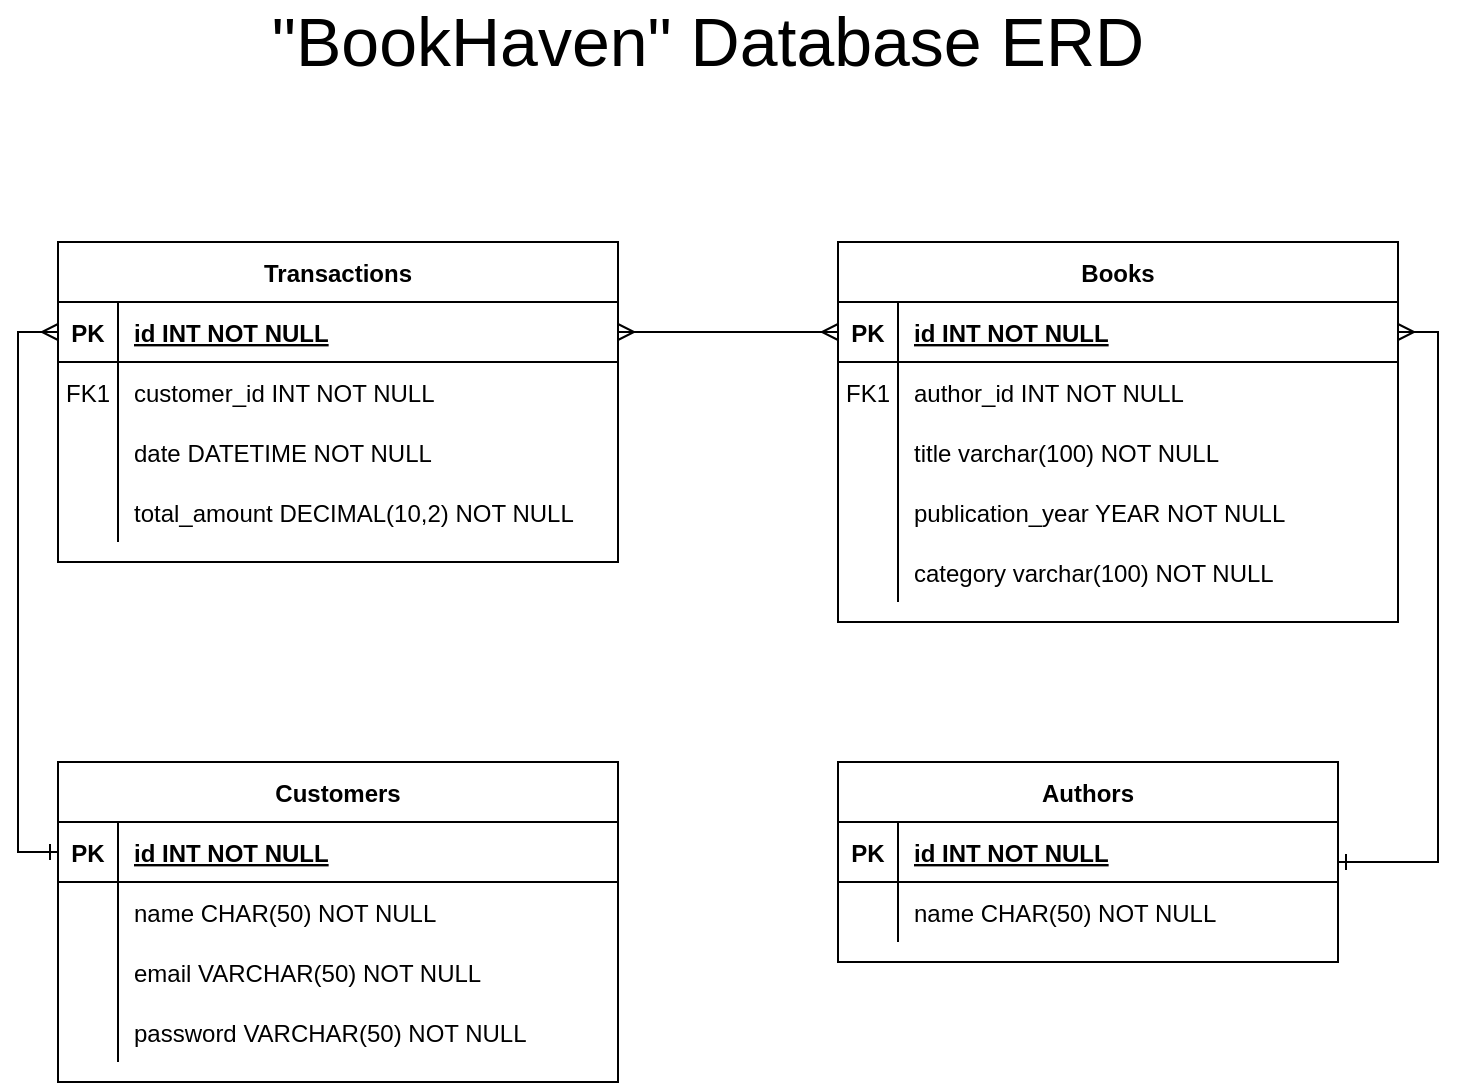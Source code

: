 <mxfile version="24.7.6">
  <diagram name="Page-1" id="IK_BU7mBWkCkEiyVAy7_">
    <mxGraphModel dx="1042" dy="663" grid="1" gridSize="10" guides="1" tooltips="1" connect="1" arrows="1" fold="1" page="1" pageScale="1" pageWidth="850" pageHeight="1100" math="0" shadow="0">
      <root>
        <mxCell id="0" />
        <mxCell id="1" parent="0" />
        <mxCell id="AP1p4i-wgMQmOn_K6MVI-1" value="Books" style="shape=table;startSize=30;container=1;collapsible=1;childLayout=tableLayout;fixedRows=1;rowLines=0;fontStyle=1;align=center;resizeLast=1;" vertex="1" parent="1">
          <mxGeometry x="490" y="180" width="280" height="190" as="geometry" />
        </mxCell>
        <mxCell id="AP1p4i-wgMQmOn_K6MVI-2" value="" style="shape=partialRectangle;collapsible=0;dropTarget=0;pointerEvents=0;fillColor=none;points=[[0,0.5],[1,0.5]];portConstraint=eastwest;top=0;left=0;right=0;bottom=1;" vertex="1" parent="AP1p4i-wgMQmOn_K6MVI-1">
          <mxGeometry y="30" width="280" height="30" as="geometry" />
        </mxCell>
        <mxCell id="AP1p4i-wgMQmOn_K6MVI-3" value="PK" style="shape=partialRectangle;overflow=hidden;connectable=0;fillColor=none;top=0;left=0;bottom=0;right=0;fontStyle=1;" vertex="1" parent="AP1p4i-wgMQmOn_K6MVI-2">
          <mxGeometry width="30" height="30" as="geometry">
            <mxRectangle width="30" height="30" as="alternateBounds" />
          </mxGeometry>
        </mxCell>
        <mxCell id="AP1p4i-wgMQmOn_K6MVI-4" value="id INT NOT NULL" style="shape=partialRectangle;overflow=hidden;connectable=0;fillColor=none;top=0;left=0;bottom=0;right=0;align=left;spacingLeft=6;fontStyle=5;" vertex="1" parent="AP1p4i-wgMQmOn_K6MVI-2">
          <mxGeometry x="30" width="250" height="30" as="geometry">
            <mxRectangle width="250" height="30" as="alternateBounds" />
          </mxGeometry>
        </mxCell>
        <mxCell id="AP1p4i-wgMQmOn_K6MVI-5" value="" style="shape=partialRectangle;collapsible=0;dropTarget=0;pointerEvents=0;fillColor=none;points=[[0,0.5],[1,0.5]];portConstraint=eastwest;top=0;left=0;right=0;bottom=0;" vertex="1" parent="AP1p4i-wgMQmOn_K6MVI-1">
          <mxGeometry y="60" width="280" height="30" as="geometry" />
        </mxCell>
        <mxCell id="AP1p4i-wgMQmOn_K6MVI-6" value="FK1" style="shape=partialRectangle;overflow=hidden;connectable=0;fillColor=none;top=0;left=0;bottom=0;right=0;" vertex="1" parent="AP1p4i-wgMQmOn_K6MVI-5">
          <mxGeometry width="30" height="30" as="geometry">
            <mxRectangle width="30" height="30" as="alternateBounds" />
          </mxGeometry>
        </mxCell>
        <mxCell id="AP1p4i-wgMQmOn_K6MVI-7" value="author_id INT NOT NULL" style="shape=partialRectangle;overflow=hidden;connectable=0;fillColor=none;top=0;left=0;bottom=0;right=0;align=left;spacingLeft=6;" vertex="1" parent="AP1p4i-wgMQmOn_K6MVI-5">
          <mxGeometry x="30" width="250" height="30" as="geometry">
            <mxRectangle width="250" height="30" as="alternateBounds" />
          </mxGeometry>
        </mxCell>
        <mxCell id="AP1p4i-wgMQmOn_K6MVI-8" style="shape=partialRectangle;collapsible=0;dropTarget=0;pointerEvents=0;fillColor=none;points=[[0,0.5],[1,0.5]];portConstraint=eastwest;top=0;left=0;right=0;bottom=0;" vertex="1" parent="AP1p4i-wgMQmOn_K6MVI-1">
          <mxGeometry y="90" width="280" height="30" as="geometry" />
        </mxCell>
        <mxCell id="AP1p4i-wgMQmOn_K6MVI-9" style="shape=partialRectangle;overflow=hidden;connectable=0;fillColor=none;top=0;left=0;bottom=0;right=0;" vertex="1" parent="AP1p4i-wgMQmOn_K6MVI-8">
          <mxGeometry width="30" height="30" as="geometry">
            <mxRectangle width="30" height="30" as="alternateBounds" />
          </mxGeometry>
        </mxCell>
        <mxCell id="AP1p4i-wgMQmOn_K6MVI-10" value="title varchar(100) NOT NULL" style="shape=partialRectangle;overflow=hidden;connectable=0;fillColor=none;top=0;left=0;bottom=0;right=0;align=left;spacingLeft=6;" vertex="1" parent="AP1p4i-wgMQmOn_K6MVI-8">
          <mxGeometry x="30" width="250" height="30" as="geometry">
            <mxRectangle width="250" height="30" as="alternateBounds" />
          </mxGeometry>
        </mxCell>
        <mxCell id="AP1p4i-wgMQmOn_K6MVI-11" style="shape=partialRectangle;collapsible=0;dropTarget=0;pointerEvents=0;fillColor=none;points=[[0,0.5],[1,0.5]];portConstraint=eastwest;top=0;left=0;right=0;bottom=0;" vertex="1" parent="AP1p4i-wgMQmOn_K6MVI-1">
          <mxGeometry y="120" width="280" height="30" as="geometry" />
        </mxCell>
        <mxCell id="AP1p4i-wgMQmOn_K6MVI-12" style="shape=partialRectangle;overflow=hidden;connectable=0;fillColor=none;top=0;left=0;bottom=0;right=0;" vertex="1" parent="AP1p4i-wgMQmOn_K6MVI-11">
          <mxGeometry width="30" height="30" as="geometry">
            <mxRectangle width="30" height="30" as="alternateBounds" />
          </mxGeometry>
        </mxCell>
        <mxCell id="AP1p4i-wgMQmOn_K6MVI-13" value="publication_year YEAR NOT NULL" style="shape=partialRectangle;overflow=hidden;connectable=0;fillColor=none;top=0;left=0;bottom=0;right=0;align=left;spacingLeft=6;" vertex="1" parent="AP1p4i-wgMQmOn_K6MVI-11">
          <mxGeometry x="30" width="250" height="30" as="geometry">
            <mxRectangle width="250" height="30" as="alternateBounds" />
          </mxGeometry>
        </mxCell>
        <mxCell id="AP1p4i-wgMQmOn_K6MVI-14" style="shape=partialRectangle;collapsible=0;dropTarget=0;pointerEvents=0;fillColor=none;points=[[0,0.5],[1,0.5]];portConstraint=eastwest;top=0;left=0;right=0;bottom=0;" vertex="1" parent="AP1p4i-wgMQmOn_K6MVI-1">
          <mxGeometry y="150" width="280" height="30" as="geometry" />
        </mxCell>
        <mxCell id="AP1p4i-wgMQmOn_K6MVI-15" style="shape=partialRectangle;overflow=hidden;connectable=0;fillColor=none;top=0;left=0;bottom=0;right=0;" vertex="1" parent="AP1p4i-wgMQmOn_K6MVI-14">
          <mxGeometry width="30" height="30" as="geometry">
            <mxRectangle width="30" height="30" as="alternateBounds" />
          </mxGeometry>
        </mxCell>
        <mxCell id="AP1p4i-wgMQmOn_K6MVI-16" value="category varchar(100) NOT NULL" style="shape=partialRectangle;overflow=hidden;connectable=0;fillColor=none;top=0;left=0;bottom=0;right=0;align=left;spacingLeft=6;" vertex="1" parent="AP1p4i-wgMQmOn_K6MVI-14">
          <mxGeometry x="30" width="250" height="30" as="geometry">
            <mxRectangle width="250" height="30" as="alternateBounds" />
          </mxGeometry>
        </mxCell>
        <mxCell id="AP1p4i-wgMQmOn_K6MVI-17" style="edgeStyle=orthogonalEdgeStyle;rounded=0;orthogonalLoop=1;jettySize=auto;html=1;entryX=1;entryY=0.5;entryDx=0;entryDy=0;startArrow=ERone;startFill=0;endArrow=ERmany;endFill=0;" edge="1" parent="1" source="AP1p4i-wgMQmOn_K6MVI-18" target="AP1p4i-wgMQmOn_K6MVI-2">
          <mxGeometry relative="1" as="geometry">
            <Array as="points">
              <mxPoint x="790" y="490" />
              <mxPoint x="790" y="225" />
            </Array>
          </mxGeometry>
        </mxCell>
        <mxCell id="AP1p4i-wgMQmOn_K6MVI-18" value="Authors" style="shape=table;startSize=30;container=1;collapsible=1;childLayout=tableLayout;fixedRows=1;rowLines=0;fontStyle=1;align=center;resizeLast=1;" vertex="1" parent="1">
          <mxGeometry x="490" y="440" width="250" height="100" as="geometry" />
        </mxCell>
        <mxCell id="AP1p4i-wgMQmOn_K6MVI-19" value="" style="shape=partialRectangle;collapsible=0;dropTarget=0;pointerEvents=0;fillColor=none;points=[[0,0.5],[1,0.5]];portConstraint=eastwest;top=0;left=0;right=0;bottom=1;" vertex="1" parent="AP1p4i-wgMQmOn_K6MVI-18">
          <mxGeometry y="30" width="250" height="30" as="geometry" />
        </mxCell>
        <mxCell id="AP1p4i-wgMQmOn_K6MVI-20" value="PK" style="shape=partialRectangle;overflow=hidden;connectable=0;fillColor=none;top=0;left=0;bottom=0;right=0;fontStyle=1;" vertex="1" parent="AP1p4i-wgMQmOn_K6MVI-19">
          <mxGeometry width="30" height="30" as="geometry">
            <mxRectangle width="30" height="30" as="alternateBounds" />
          </mxGeometry>
        </mxCell>
        <mxCell id="AP1p4i-wgMQmOn_K6MVI-21" value="id INT NOT NULL" style="shape=partialRectangle;overflow=hidden;connectable=0;fillColor=none;top=0;left=0;bottom=0;right=0;align=left;spacingLeft=6;fontStyle=5;" vertex="1" parent="AP1p4i-wgMQmOn_K6MVI-19">
          <mxGeometry x="30" width="220" height="30" as="geometry">
            <mxRectangle width="220" height="30" as="alternateBounds" />
          </mxGeometry>
        </mxCell>
        <mxCell id="AP1p4i-wgMQmOn_K6MVI-22" value="" style="shape=partialRectangle;collapsible=0;dropTarget=0;pointerEvents=0;fillColor=none;points=[[0,0.5],[1,0.5]];portConstraint=eastwest;top=0;left=0;right=0;bottom=0;" vertex="1" parent="AP1p4i-wgMQmOn_K6MVI-18">
          <mxGeometry y="60" width="250" height="30" as="geometry" />
        </mxCell>
        <mxCell id="AP1p4i-wgMQmOn_K6MVI-23" value="" style="shape=partialRectangle;overflow=hidden;connectable=0;fillColor=none;top=0;left=0;bottom=0;right=0;" vertex="1" parent="AP1p4i-wgMQmOn_K6MVI-22">
          <mxGeometry width="30" height="30" as="geometry">
            <mxRectangle width="30" height="30" as="alternateBounds" />
          </mxGeometry>
        </mxCell>
        <mxCell id="AP1p4i-wgMQmOn_K6MVI-24" value="name CHAR(50) NOT NULL" style="shape=partialRectangle;overflow=hidden;connectable=0;fillColor=none;top=0;left=0;bottom=0;right=0;align=left;spacingLeft=6;" vertex="1" parent="AP1p4i-wgMQmOn_K6MVI-22">
          <mxGeometry x="30" width="220" height="30" as="geometry">
            <mxRectangle width="220" height="30" as="alternateBounds" />
          </mxGeometry>
        </mxCell>
        <mxCell id="AP1p4i-wgMQmOn_K6MVI-25" value="Customers" style="shape=table;startSize=30;container=1;collapsible=1;childLayout=tableLayout;fixedRows=1;rowLines=0;fontStyle=1;align=center;resizeLast=1;" vertex="1" parent="1">
          <mxGeometry x="100" y="440" width="280" height="160" as="geometry" />
        </mxCell>
        <mxCell id="AP1p4i-wgMQmOn_K6MVI-26" value="" style="shape=partialRectangle;collapsible=0;dropTarget=0;pointerEvents=0;fillColor=none;points=[[0,0.5],[1,0.5]];portConstraint=eastwest;top=0;left=0;right=0;bottom=1;" vertex="1" parent="AP1p4i-wgMQmOn_K6MVI-25">
          <mxGeometry y="30" width="280" height="30" as="geometry" />
        </mxCell>
        <mxCell id="AP1p4i-wgMQmOn_K6MVI-27" value="PK" style="shape=partialRectangle;overflow=hidden;connectable=0;fillColor=none;top=0;left=0;bottom=0;right=0;fontStyle=1;" vertex="1" parent="AP1p4i-wgMQmOn_K6MVI-26">
          <mxGeometry width="30" height="30" as="geometry">
            <mxRectangle width="30" height="30" as="alternateBounds" />
          </mxGeometry>
        </mxCell>
        <mxCell id="AP1p4i-wgMQmOn_K6MVI-28" value="id INT NOT NULL" style="shape=partialRectangle;overflow=hidden;connectable=0;fillColor=none;top=0;left=0;bottom=0;right=0;align=left;spacingLeft=6;fontStyle=5;" vertex="1" parent="AP1p4i-wgMQmOn_K6MVI-26">
          <mxGeometry x="30" width="250" height="30" as="geometry">
            <mxRectangle width="250" height="30" as="alternateBounds" />
          </mxGeometry>
        </mxCell>
        <mxCell id="AP1p4i-wgMQmOn_K6MVI-29" value="" style="shape=partialRectangle;collapsible=0;dropTarget=0;pointerEvents=0;fillColor=none;points=[[0,0.5],[1,0.5]];portConstraint=eastwest;top=0;left=0;right=0;bottom=0;" vertex="1" parent="AP1p4i-wgMQmOn_K6MVI-25">
          <mxGeometry y="60" width="280" height="30" as="geometry" />
        </mxCell>
        <mxCell id="AP1p4i-wgMQmOn_K6MVI-30" value="" style="shape=partialRectangle;overflow=hidden;connectable=0;fillColor=none;top=0;left=0;bottom=0;right=0;" vertex="1" parent="AP1p4i-wgMQmOn_K6MVI-29">
          <mxGeometry width="30" height="30" as="geometry">
            <mxRectangle width="30" height="30" as="alternateBounds" />
          </mxGeometry>
        </mxCell>
        <mxCell id="AP1p4i-wgMQmOn_K6MVI-31" value="name CHAR(50) NOT NULL" style="shape=partialRectangle;overflow=hidden;connectable=0;fillColor=none;top=0;left=0;bottom=0;right=0;align=left;spacingLeft=6;" vertex="1" parent="AP1p4i-wgMQmOn_K6MVI-29">
          <mxGeometry x="30" width="250" height="30" as="geometry">
            <mxRectangle width="250" height="30" as="alternateBounds" />
          </mxGeometry>
        </mxCell>
        <mxCell id="AP1p4i-wgMQmOn_K6MVI-32" style="shape=partialRectangle;collapsible=0;dropTarget=0;pointerEvents=0;fillColor=none;points=[[0,0.5],[1,0.5]];portConstraint=eastwest;top=0;left=0;right=0;bottom=0;" vertex="1" parent="AP1p4i-wgMQmOn_K6MVI-25">
          <mxGeometry y="90" width="280" height="30" as="geometry" />
        </mxCell>
        <mxCell id="AP1p4i-wgMQmOn_K6MVI-33" style="shape=partialRectangle;overflow=hidden;connectable=0;fillColor=none;top=0;left=0;bottom=0;right=0;" vertex="1" parent="AP1p4i-wgMQmOn_K6MVI-32">
          <mxGeometry width="30" height="30" as="geometry">
            <mxRectangle width="30" height="30" as="alternateBounds" />
          </mxGeometry>
        </mxCell>
        <mxCell id="AP1p4i-wgMQmOn_K6MVI-34" value="email VARCHAR(50) NOT NULL" style="shape=partialRectangle;overflow=hidden;connectable=0;fillColor=none;top=0;left=0;bottom=0;right=0;align=left;spacingLeft=6;" vertex="1" parent="AP1p4i-wgMQmOn_K6MVI-32">
          <mxGeometry x="30" width="250" height="30" as="geometry">
            <mxRectangle width="250" height="30" as="alternateBounds" />
          </mxGeometry>
        </mxCell>
        <mxCell id="AP1p4i-wgMQmOn_K6MVI-35" style="shape=partialRectangle;collapsible=0;dropTarget=0;pointerEvents=0;fillColor=none;points=[[0,0.5],[1,0.5]];portConstraint=eastwest;top=0;left=0;right=0;bottom=0;" vertex="1" parent="AP1p4i-wgMQmOn_K6MVI-25">
          <mxGeometry y="120" width="280" height="30" as="geometry" />
        </mxCell>
        <mxCell id="AP1p4i-wgMQmOn_K6MVI-36" style="shape=partialRectangle;overflow=hidden;connectable=0;fillColor=none;top=0;left=0;bottom=0;right=0;" vertex="1" parent="AP1p4i-wgMQmOn_K6MVI-35">
          <mxGeometry width="30" height="30" as="geometry">
            <mxRectangle width="30" height="30" as="alternateBounds" />
          </mxGeometry>
        </mxCell>
        <mxCell id="AP1p4i-wgMQmOn_K6MVI-37" value="password VARCHAR(50) NOT NULL" style="shape=partialRectangle;overflow=hidden;connectable=0;fillColor=none;top=0;left=0;bottom=0;right=0;align=left;spacingLeft=6;" vertex="1" parent="AP1p4i-wgMQmOn_K6MVI-35">
          <mxGeometry x="30" width="250" height="30" as="geometry">
            <mxRectangle width="250" height="30" as="alternateBounds" />
          </mxGeometry>
        </mxCell>
        <mxCell id="AP1p4i-wgMQmOn_K6MVI-38" value="Transactions" style="shape=table;startSize=30;container=1;collapsible=1;childLayout=tableLayout;fixedRows=1;rowLines=0;fontStyle=1;align=center;resizeLast=1;" vertex="1" parent="1">
          <mxGeometry x="100" y="180" width="280" height="160" as="geometry" />
        </mxCell>
        <mxCell id="AP1p4i-wgMQmOn_K6MVI-39" value="" style="shape=partialRectangle;collapsible=0;dropTarget=0;pointerEvents=0;fillColor=none;points=[[0,0.5],[1,0.5]];portConstraint=eastwest;top=0;left=0;right=0;bottom=1;" vertex="1" parent="AP1p4i-wgMQmOn_K6MVI-38">
          <mxGeometry y="30" width="280" height="30" as="geometry" />
        </mxCell>
        <mxCell id="AP1p4i-wgMQmOn_K6MVI-40" value="PK" style="shape=partialRectangle;overflow=hidden;connectable=0;fillColor=none;top=0;left=0;bottom=0;right=0;fontStyle=1;" vertex="1" parent="AP1p4i-wgMQmOn_K6MVI-39">
          <mxGeometry width="30" height="30" as="geometry">
            <mxRectangle width="30" height="30" as="alternateBounds" />
          </mxGeometry>
        </mxCell>
        <mxCell id="AP1p4i-wgMQmOn_K6MVI-41" value="id INT NOT NULL" style="shape=partialRectangle;overflow=hidden;connectable=0;fillColor=none;top=0;left=0;bottom=0;right=0;align=left;spacingLeft=6;fontStyle=5;" vertex="1" parent="AP1p4i-wgMQmOn_K6MVI-39">
          <mxGeometry x="30" width="250" height="30" as="geometry">
            <mxRectangle width="250" height="30" as="alternateBounds" />
          </mxGeometry>
        </mxCell>
        <mxCell id="AP1p4i-wgMQmOn_K6MVI-42" value="" style="shape=partialRectangle;collapsible=0;dropTarget=0;pointerEvents=0;fillColor=none;points=[[0,0.5],[1,0.5]];portConstraint=eastwest;top=0;left=0;right=0;bottom=0;" vertex="1" parent="AP1p4i-wgMQmOn_K6MVI-38">
          <mxGeometry y="60" width="280" height="30" as="geometry" />
        </mxCell>
        <mxCell id="AP1p4i-wgMQmOn_K6MVI-43" value="FK1" style="shape=partialRectangle;overflow=hidden;connectable=0;fillColor=none;top=0;left=0;bottom=0;right=0;" vertex="1" parent="AP1p4i-wgMQmOn_K6MVI-42">
          <mxGeometry width="30" height="30" as="geometry">
            <mxRectangle width="30" height="30" as="alternateBounds" />
          </mxGeometry>
        </mxCell>
        <mxCell id="AP1p4i-wgMQmOn_K6MVI-44" value="customer_id INT NOT NULL" style="shape=partialRectangle;overflow=hidden;connectable=0;fillColor=none;top=0;left=0;bottom=0;right=0;align=left;spacingLeft=6;" vertex="1" parent="AP1p4i-wgMQmOn_K6MVI-42">
          <mxGeometry x="30" width="250" height="30" as="geometry">
            <mxRectangle width="250" height="30" as="alternateBounds" />
          </mxGeometry>
        </mxCell>
        <mxCell id="AP1p4i-wgMQmOn_K6MVI-45" style="shape=partialRectangle;collapsible=0;dropTarget=0;pointerEvents=0;fillColor=none;points=[[0,0.5],[1,0.5]];portConstraint=eastwest;top=0;left=0;right=0;bottom=0;" vertex="1" parent="AP1p4i-wgMQmOn_K6MVI-38">
          <mxGeometry y="90" width="280" height="30" as="geometry" />
        </mxCell>
        <mxCell id="AP1p4i-wgMQmOn_K6MVI-46" value="" style="shape=partialRectangle;overflow=hidden;connectable=0;fillColor=none;top=0;left=0;bottom=0;right=0;" vertex="1" parent="AP1p4i-wgMQmOn_K6MVI-45">
          <mxGeometry width="30" height="30" as="geometry">
            <mxRectangle width="30" height="30" as="alternateBounds" />
          </mxGeometry>
        </mxCell>
        <mxCell id="AP1p4i-wgMQmOn_K6MVI-47" value="date DATETIME NOT NULL" style="shape=partialRectangle;overflow=hidden;connectable=0;fillColor=none;top=0;left=0;bottom=0;right=0;align=left;spacingLeft=6;" vertex="1" parent="AP1p4i-wgMQmOn_K6MVI-45">
          <mxGeometry x="30" width="250" height="30" as="geometry">
            <mxRectangle width="250" height="30" as="alternateBounds" />
          </mxGeometry>
        </mxCell>
        <mxCell id="AP1p4i-wgMQmOn_K6MVI-48" style="shape=partialRectangle;collapsible=0;dropTarget=0;pointerEvents=0;fillColor=none;points=[[0,0.5],[1,0.5]];portConstraint=eastwest;top=0;left=0;right=0;bottom=0;" vertex="1" parent="AP1p4i-wgMQmOn_K6MVI-38">
          <mxGeometry y="120" width="280" height="30" as="geometry" />
        </mxCell>
        <mxCell id="AP1p4i-wgMQmOn_K6MVI-49" style="shape=partialRectangle;overflow=hidden;connectable=0;fillColor=none;top=0;left=0;bottom=0;right=0;" vertex="1" parent="AP1p4i-wgMQmOn_K6MVI-48">
          <mxGeometry width="30" height="30" as="geometry">
            <mxRectangle width="30" height="30" as="alternateBounds" />
          </mxGeometry>
        </mxCell>
        <mxCell id="AP1p4i-wgMQmOn_K6MVI-50" value="total_amount DECIMAL(10,2) NOT NULL" style="shape=partialRectangle;overflow=hidden;connectable=0;fillColor=none;top=0;left=0;bottom=0;right=0;align=left;spacingLeft=6;" vertex="1" parent="AP1p4i-wgMQmOn_K6MVI-48">
          <mxGeometry x="30" width="250" height="30" as="geometry">
            <mxRectangle width="250" height="30" as="alternateBounds" />
          </mxGeometry>
        </mxCell>
        <mxCell id="AP1p4i-wgMQmOn_K6MVI-51" style="edgeStyle=orthogonalEdgeStyle;rounded=0;orthogonalLoop=1;jettySize=auto;html=1;entryX=0;entryY=0.5;entryDx=0;entryDy=0;startArrow=ERone;startFill=0;endArrow=ERmany;endFill=0;" edge="1" parent="1" source="AP1p4i-wgMQmOn_K6MVI-26" target="AP1p4i-wgMQmOn_K6MVI-39">
          <mxGeometry relative="1" as="geometry">
            <mxPoint x="90" y="280" as="targetPoint" />
          </mxGeometry>
        </mxCell>
        <mxCell id="AP1p4i-wgMQmOn_K6MVI-52" style="edgeStyle=orthogonalEdgeStyle;rounded=0;orthogonalLoop=1;jettySize=auto;html=1;entryX=0;entryY=0.5;entryDx=0;entryDy=0;startArrow=ERmany;startFill=0;endArrow=ERmany;endFill=0;" edge="1" parent="1" source="AP1p4i-wgMQmOn_K6MVI-39" target="AP1p4i-wgMQmOn_K6MVI-2">
          <mxGeometry relative="1" as="geometry" />
        </mxCell>
        <mxCell id="AP1p4i-wgMQmOn_K6MVI-53" value="&lt;font style=&quot;font-size: 34px;&quot;&gt;&quot;BookHaven&quot; Database ERD&lt;/font&gt;" style="text;html=1;align=center;verticalAlign=middle;whiteSpace=wrap;rounded=0;" vertex="1" parent="1">
          <mxGeometry x="180" y="60" width="490" height="40" as="geometry" />
        </mxCell>
      </root>
    </mxGraphModel>
  </diagram>
</mxfile>
